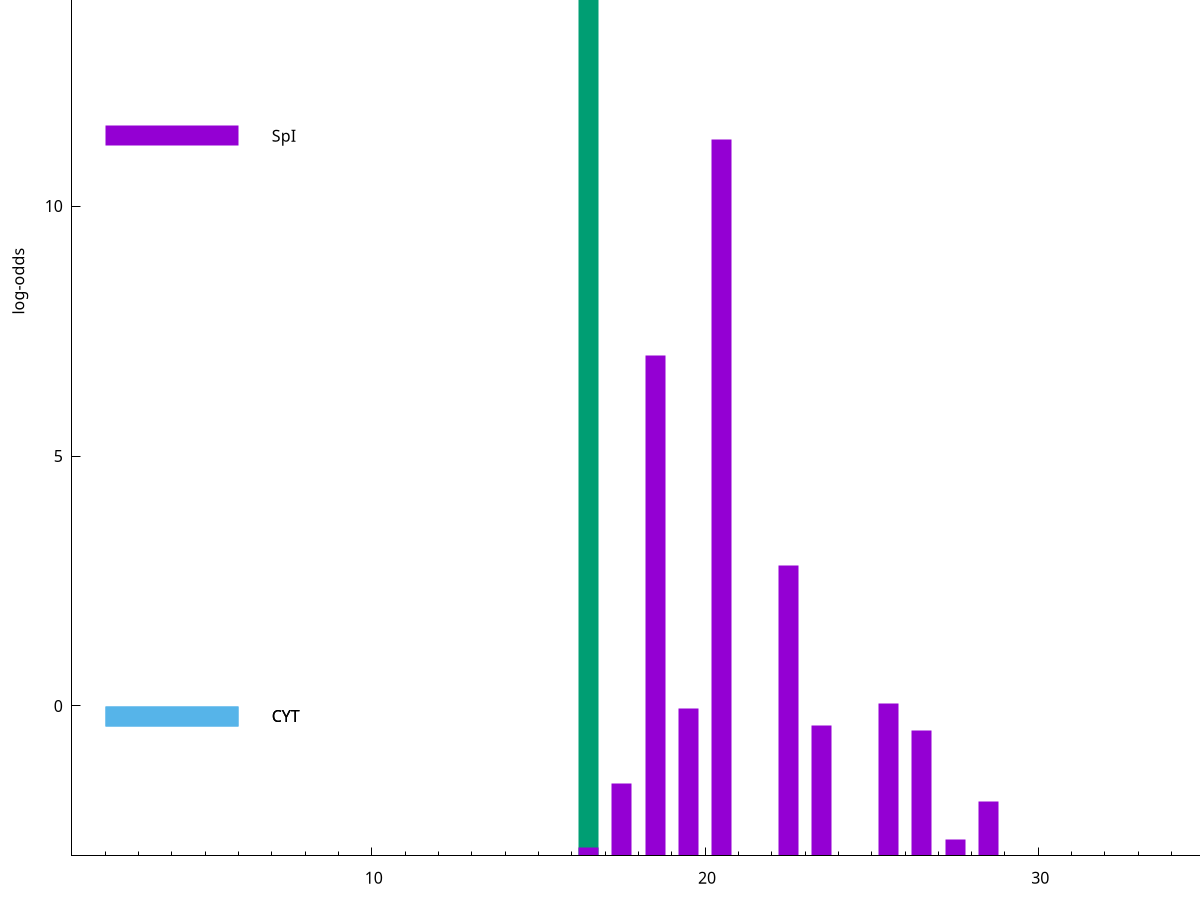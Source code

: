set title "LipoP predictions for SRR5666568.gff"
set size 2., 1.4
set xrange [1:70] 
set mxtics 10
set yrange [-3:20]
set y2range [0:23]
set ylabel "log-odds"
set term postscript eps color solid "Helvetica" 30
set output "SRR5666568.gff177.eps"
set arrow from 2,17.682 to 6,17.682 nohead lt 2 lw 20
set label "SpII" at 7,17.682
set arrow from 2,11.4084 to 6,11.4084 nohead lt 1 lw 20
set label "SpI" at 7,11.4084
set arrow from 2,-0.200913 to 6,-0.200913 nohead lt 3 lw 20
set label "CYT" at 7,-0.200913
set arrow from 2,-0.200913 to 6,-0.200913 nohead lt 3 lw 20
set label "CYT" at 7,-0.200913
set arrow from 2,17.682 to 6,17.682 nohead lt 2 lw 20
set label "SpII" at 7,17.682
# NOTE: The scores below are the log-odds scores with the threshold
# NOTE: subtracted (a hack to make gnuplot make the histogram all
# NOTE: look nice).
plot "-" axes x1y2 title "" with impulses lt 2 lw 20, "-" axes x1y2 title "" with impulses lt 1 lw 20
16.500000 20.682000
e
20.500000 14.331400
18.500000 10.020090
22.500000 5.819180
25.500000 3.057539
19.500000 2.940520
23.500000 2.608853
26.500000 2.517644
17.500000 1.455450
28.500000 1.094460
27.500000 0.326900
16.500000 0.165630
e
exit
